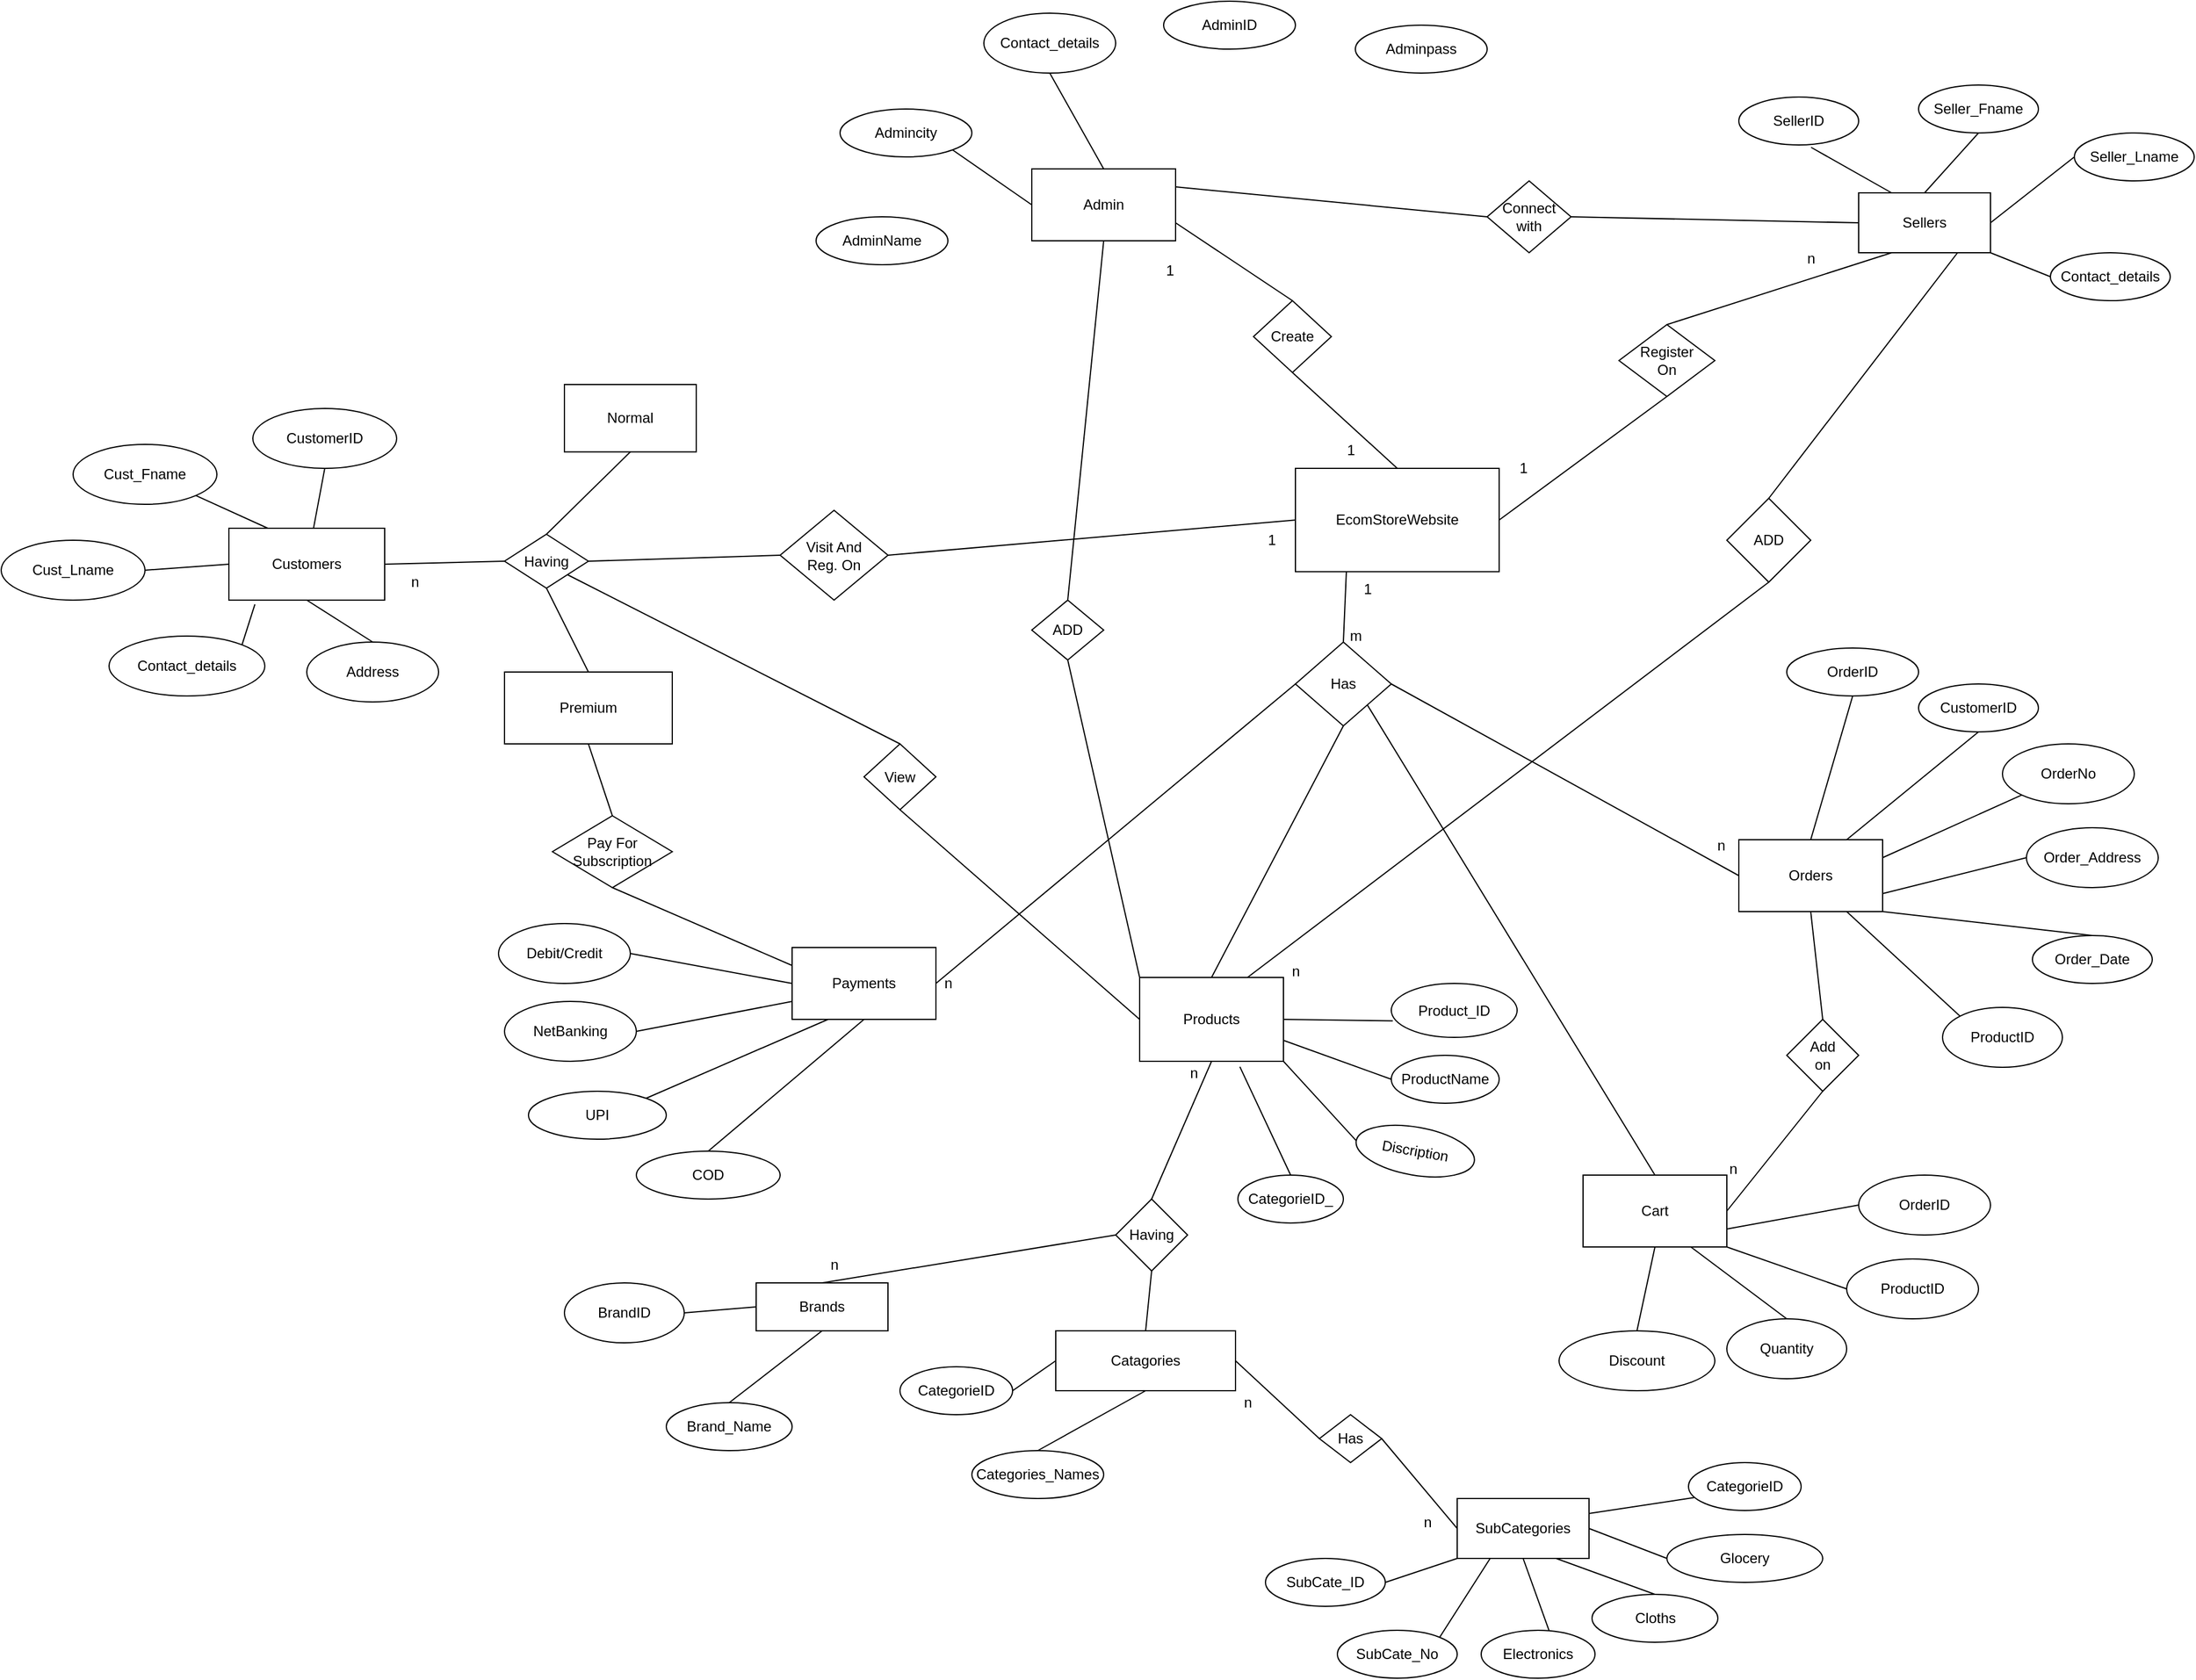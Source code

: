 <mxfile version="20.6.0" type="device"><diagram id="oeAqnSOJ3AFJIgrKH1ll" name="Page-1"><mxGraphModel dx="3816" dy="2731" grid="1" gridSize="10" guides="1" tooltips="1" connect="1" arrows="1" fold="1" page="1" pageScale="1" pageWidth="850" pageHeight="1100" math="0" shadow="0"><root><mxCell id="0"/><mxCell id="1" parent="0"/><mxCell id="VZMABR6Oup5V7eTwyjBy-1" value="Customers" style="rounded=0;whiteSpace=wrap;html=1;" parent="1" vertex="1"><mxGeometry x="-490" y="420" width="130" height="60" as="geometry"/></mxCell><mxCell id="VZMABR6Oup5V7eTwyjBy-2" value="Sellers" style="rounded=0;whiteSpace=wrap;html=1;" parent="1" vertex="1"><mxGeometry x="870" y="140" width="110" height="50" as="geometry"/></mxCell><mxCell id="VZMABR6Oup5V7eTwyjBy-3" value="Admin" style="rounded=0;whiteSpace=wrap;html=1;" parent="1" vertex="1"><mxGeometry x="180" y="120" width="120" height="60" as="geometry"/></mxCell><mxCell id="VZMABR6Oup5V7eTwyjBy-4" value="EcomStoreWebsite" style="rounded=0;whiteSpace=wrap;html=1;" parent="1" vertex="1"><mxGeometry x="400" y="370" width="170" height="86.25" as="geometry"/></mxCell><mxCell id="VZMABR6Oup5V7eTwyjBy-5" value="Admincity" style="ellipse;whiteSpace=wrap;html=1;" parent="1" vertex="1"><mxGeometry x="20" y="70" width="110" height="40" as="geometry"/></mxCell><mxCell id="VZMABR6Oup5V7eTwyjBy-7" value="" style="endArrow=none;html=1;rounded=0;entryX=1;entryY=1;entryDx=0;entryDy=0;exitX=0;exitY=0.5;exitDx=0;exitDy=0;" parent="1" source="VZMABR6Oup5V7eTwyjBy-3" target="VZMABR6Oup5V7eTwyjBy-5" edge="1"><mxGeometry width="50" height="50" relative="1" as="geometry"><mxPoint x="170" y="350" as="sourcePoint"/><mxPoint x="220" y="300" as="targetPoint"/></mxGeometry></mxCell><mxCell id="VZMABR6Oup5V7eTwyjBy-9" value="Contact_details" style="ellipse;whiteSpace=wrap;html=1;" parent="1" vertex="1"><mxGeometry x="140" y="-10" width="110" height="50" as="geometry"/></mxCell><mxCell id="VZMABR6Oup5V7eTwyjBy-10" value="" style="endArrow=none;html=1;rounded=0;entryX=0.5;entryY=1;entryDx=0;entryDy=0;exitX=0.5;exitY=0;exitDx=0;exitDy=0;" parent="1" source="VZMABR6Oup5V7eTwyjBy-3" target="VZMABR6Oup5V7eTwyjBy-9" edge="1"><mxGeometry width="50" height="50" relative="1" as="geometry"><mxPoint x="285" y="130" as="sourcePoint"/><mxPoint x="279.37" y="122" as="targetPoint"/></mxGeometry></mxCell><mxCell id="VZMABR6Oup5V7eTwyjBy-11" value="CustomerID" style="ellipse;whiteSpace=wrap;html=1;" parent="1" vertex="1"><mxGeometry x="-470" y="320" width="120" height="50" as="geometry"/></mxCell><mxCell id="VZMABR6Oup5V7eTwyjBy-12" value="Cust_Lname" style="ellipse;whiteSpace=wrap;html=1;" parent="1" vertex="1"><mxGeometry x="-680" y="430" width="120" height="50" as="geometry"/></mxCell><mxCell id="VZMABR6Oup5V7eTwyjBy-13" value="Cust_Fname" style="ellipse;whiteSpace=wrap;html=1;" parent="1" vertex="1"><mxGeometry x="-620" y="350" width="120" height="50" as="geometry"/></mxCell><mxCell id="VZMABR6Oup5V7eTwyjBy-16" value="Contact_details" style="ellipse;whiteSpace=wrap;html=1;" parent="1" vertex="1"><mxGeometry x="-590" y="510" width="130" height="50" as="geometry"/></mxCell><mxCell id="VZMABR6Oup5V7eTwyjBy-17" style="edgeStyle=orthogonalEdgeStyle;rounded=0;orthogonalLoop=1;jettySize=auto;html=1;exitX=0.5;exitY=1;exitDx=0;exitDy=0;" parent="1" source="VZMABR6Oup5V7eTwyjBy-16" target="VZMABR6Oup5V7eTwyjBy-16" edge="1"><mxGeometry relative="1" as="geometry"/></mxCell><mxCell id="VZMABR6Oup5V7eTwyjBy-18" value="Address" style="ellipse;whiteSpace=wrap;html=1;" parent="1" vertex="1"><mxGeometry x="-425" y="515" width="110" height="50" as="geometry"/></mxCell><mxCell id="VZMABR6Oup5V7eTwyjBy-19" value="" style="endArrow=none;html=1;rounded=0;entryX=0.5;entryY=1;entryDx=0;entryDy=0;" parent="1" source="VZMABR6Oup5V7eTwyjBy-1" target="VZMABR6Oup5V7eTwyjBy-11" edge="1"><mxGeometry width="50" height="50" relative="1" as="geometry"><mxPoint x="500" y="350" as="sourcePoint"/><mxPoint x="550" y="300" as="targetPoint"/></mxGeometry></mxCell><mxCell id="VZMABR6Oup5V7eTwyjBy-20" value="" style="endArrow=none;html=1;rounded=0;exitX=1;exitY=1;exitDx=0;exitDy=0;entryX=0.25;entryY=0;entryDx=0;entryDy=0;" parent="1" source="VZMABR6Oup5V7eTwyjBy-13" target="VZMABR6Oup5V7eTwyjBy-1" edge="1"><mxGeometry width="50" height="50" relative="1" as="geometry"><mxPoint x="500" y="350" as="sourcePoint"/><mxPoint x="550" y="300" as="targetPoint"/></mxGeometry></mxCell><mxCell id="VZMABR6Oup5V7eTwyjBy-21" value="" style="endArrow=none;html=1;rounded=0;exitX=1;exitY=0.5;exitDx=0;exitDy=0;entryX=0;entryY=0.5;entryDx=0;entryDy=0;" parent="1" source="VZMABR6Oup5V7eTwyjBy-12" target="VZMABR6Oup5V7eTwyjBy-1" edge="1"><mxGeometry width="50" height="50" relative="1" as="geometry"><mxPoint x="370" y="440" as="sourcePoint"/><mxPoint x="420" y="390" as="targetPoint"/></mxGeometry></mxCell><mxCell id="VZMABR6Oup5V7eTwyjBy-22" value="" style="endArrow=none;html=1;rounded=0;exitX=1;exitY=0;exitDx=0;exitDy=0;entryX=0.167;entryY=1.058;entryDx=0;entryDy=0;entryPerimeter=0;" parent="1" source="VZMABR6Oup5V7eTwyjBy-16" target="VZMABR6Oup5V7eTwyjBy-1" edge="1"><mxGeometry width="50" height="50" relative="1" as="geometry"><mxPoint x="290" y="510" as="sourcePoint"/><mxPoint x="290" y="490" as="targetPoint"/></mxGeometry></mxCell><mxCell id="VZMABR6Oup5V7eTwyjBy-23" value="" style="endArrow=none;html=1;rounded=0;entryX=0.5;entryY=0;entryDx=0;entryDy=0;exitX=0.5;exitY=1;exitDx=0;exitDy=0;" parent="1" source="VZMABR6Oup5V7eTwyjBy-1" target="VZMABR6Oup5V7eTwyjBy-18" edge="1"><mxGeometry width="50" height="50" relative="1" as="geometry"><mxPoint x="500" y="350" as="sourcePoint"/><mxPoint x="550" y="300" as="targetPoint"/></mxGeometry></mxCell><mxCell id="VZMABR6Oup5V7eTwyjBy-24" value="Create" style="rhombus;whiteSpace=wrap;html=1;direction=south;" parent="1" vertex="1"><mxGeometry x="365" y="230" width="65" height="60" as="geometry"/></mxCell><mxCell id="VZMABR6Oup5V7eTwyjBy-25" value="" style="endArrow=none;html=1;rounded=0;entryX=1;entryY=0.75;entryDx=0;entryDy=0;exitX=0;exitY=0.5;exitDx=0;exitDy=0;" parent="1" source="VZMABR6Oup5V7eTwyjBy-24" target="VZMABR6Oup5V7eTwyjBy-3" edge="1"><mxGeometry width="50" height="50" relative="1" as="geometry"><mxPoint x="520" y="350" as="sourcePoint"/><mxPoint x="570" y="300" as="targetPoint"/></mxGeometry></mxCell><mxCell id="VZMABR6Oup5V7eTwyjBy-26" value="Connect &lt;br&gt;with" style="rhombus;whiteSpace=wrap;html=1;" parent="1" vertex="1"><mxGeometry x="560" y="130" width="70" height="60" as="geometry"/></mxCell><mxCell id="VZMABR6Oup5V7eTwyjBy-27" value="" style="endArrow=none;html=1;rounded=0;entryX=0.5;entryY=0;entryDx=0;entryDy=0;exitX=1;exitY=0.5;exitDx=0;exitDy=0;" parent="1" source="VZMABR6Oup5V7eTwyjBy-24" target="VZMABR6Oup5V7eTwyjBy-4" edge="1"><mxGeometry width="50" height="50" relative="1" as="geometry"><mxPoint x="500" y="230" as="sourcePoint"/><mxPoint x="350" y="190" as="targetPoint"/></mxGeometry></mxCell><mxCell id="VZMABR6Oup5V7eTwyjBy-30" value="" style="endArrow=none;html=1;rounded=0;entryX=0;entryY=0.5;entryDx=0;entryDy=0;exitX=1;exitY=0.5;exitDx=0;exitDy=0;" parent="1" source="VZMABR6Oup5V7eTwyjBy-26" target="VZMABR6Oup5V7eTwyjBy-2" edge="1"><mxGeometry width="50" height="50" relative="1" as="geometry"><mxPoint x="480" y="230" as="sourcePoint"/><mxPoint x="750" y="355" as="targetPoint"/></mxGeometry></mxCell><mxCell id="VZMABR6Oup5V7eTwyjBy-31" value="" style="endArrow=none;html=1;rounded=0;entryX=0;entryY=0.5;entryDx=0;entryDy=0;exitX=1;exitY=0.25;exitDx=0;exitDy=0;" parent="1" source="VZMABR6Oup5V7eTwyjBy-3" target="VZMABR6Oup5V7eTwyjBy-26" edge="1"><mxGeometry width="50" height="50" relative="1" as="geometry"><mxPoint x="490" y="240" as="sourcePoint"/><mxPoint x="760" y="365" as="targetPoint"/></mxGeometry></mxCell><mxCell id="VZMABR6Oup5V7eTwyjBy-32" value="Seller_Fname" style="ellipse;whiteSpace=wrap;html=1;" parent="1" vertex="1"><mxGeometry x="920" y="50" width="100" height="40" as="geometry"/></mxCell><mxCell id="VZMABR6Oup5V7eTwyjBy-33" value="Seller_Lname" style="ellipse;whiteSpace=wrap;html=1;" parent="1" vertex="1"><mxGeometry x="1050" y="90" width="100" height="40" as="geometry"/></mxCell><mxCell id="VZMABR6Oup5V7eTwyjBy-34" value="SellerID" style="ellipse;whiteSpace=wrap;html=1;" parent="1" vertex="1"><mxGeometry x="770" y="60" width="100" height="40" as="geometry"/></mxCell><mxCell id="VZMABR6Oup5V7eTwyjBy-36" value="Contact_details" style="ellipse;whiteSpace=wrap;html=1;" parent="1" vertex="1"><mxGeometry x="1030" y="190" width="100" height="40" as="geometry"/></mxCell><mxCell id="VZMABR6Oup5V7eTwyjBy-39" value="Products" style="rounded=0;whiteSpace=wrap;html=1;" parent="1" vertex="1"><mxGeometry x="270" y="795" width="120" height="70" as="geometry"/></mxCell><mxCell id="VZMABR6Oup5V7eTwyjBy-40" value="Cart" style="rounded=0;whiteSpace=wrap;html=1;" parent="1" vertex="1"><mxGeometry x="640" y="960" width="120" height="60" as="geometry"/></mxCell><mxCell id="VZMABR6Oup5V7eTwyjBy-41" value="Orders" style="rounded=0;whiteSpace=wrap;html=1;" parent="1" vertex="1"><mxGeometry x="770" y="680" width="120" height="60" as="geometry"/></mxCell><mxCell id="VZMABR6Oup5V7eTwyjBy-42" value="Payments" style="rounded=0;whiteSpace=wrap;html=1;" parent="1" vertex="1"><mxGeometry x="-20" y="770" width="120" height="60" as="geometry"/></mxCell><mxCell id="VZMABR6Oup5V7eTwyjBy-44" value="" style="endArrow=none;html=1;rounded=0;entryX=0.5;entryY=1;entryDx=0;entryDy=0;exitX=0.5;exitY=0;exitDx=0;exitDy=0;" parent="1" source="VZMABR6Oup5V7eTwyjBy-2" target="VZMABR6Oup5V7eTwyjBy-32" edge="1"><mxGeometry width="50" height="50" relative="1" as="geometry"><mxPoint x="860" y="140" as="sourcePoint"/><mxPoint x="730" y="290" as="targetPoint"/></mxGeometry></mxCell><mxCell id="VZMABR6Oup5V7eTwyjBy-46" value="" style="endArrow=none;html=1;rounded=0;entryX=0.603;entryY=1.05;entryDx=0;entryDy=0;entryPerimeter=0;exitX=0.25;exitY=0;exitDx=0;exitDy=0;" parent="1" source="VZMABR6Oup5V7eTwyjBy-2" target="VZMABR6Oup5V7eTwyjBy-34" edge="1"><mxGeometry width="50" height="50" relative="1" as="geometry"><mxPoint x="680" y="340" as="sourcePoint"/><mxPoint x="730" y="290" as="targetPoint"/></mxGeometry></mxCell><mxCell id="VZMABR6Oup5V7eTwyjBy-47" value="" style="endArrow=none;html=1;rounded=0;entryX=0;entryY=0.5;entryDx=0;entryDy=0;exitX=1;exitY=0.5;exitDx=0;exitDy=0;" parent="1" source="VZMABR6Oup5V7eTwyjBy-2" target="VZMABR6Oup5V7eTwyjBy-33" edge="1"><mxGeometry width="50" height="50" relative="1" as="geometry"><mxPoint x="680" y="340" as="sourcePoint"/><mxPoint x="730" y="290" as="targetPoint"/></mxGeometry></mxCell><mxCell id="VZMABR6Oup5V7eTwyjBy-48" value="" style="endArrow=none;html=1;rounded=0;entryX=0;entryY=0.5;entryDx=0;entryDy=0;exitX=1;exitY=1;exitDx=0;exitDy=0;" parent="1" source="VZMABR6Oup5V7eTwyjBy-2" target="VZMABR6Oup5V7eTwyjBy-36" edge="1"><mxGeometry width="50" height="50" relative="1" as="geometry"><mxPoint x="680" y="340" as="sourcePoint"/><mxPoint x="730" y="290" as="targetPoint"/></mxGeometry></mxCell><mxCell id="VZMABR6Oup5V7eTwyjBy-49" value="OrderID" style="ellipse;whiteSpace=wrap;html=1;" parent="1" vertex="1"><mxGeometry x="810" y="520" width="110" height="40" as="geometry"/></mxCell><mxCell id="VZMABR6Oup5V7eTwyjBy-50" value="OrderNo" style="ellipse;whiteSpace=wrap;html=1;" parent="1" vertex="1"><mxGeometry x="990" y="600" width="110" height="50" as="geometry"/></mxCell><mxCell id="VZMABR6Oup5V7eTwyjBy-51" value="Order_Address" style="ellipse;whiteSpace=wrap;html=1;" parent="1" vertex="1"><mxGeometry x="1010" y="670" width="110" height="50" as="geometry"/></mxCell><mxCell id="VZMABR6Oup5V7eTwyjBy-52" value="Order_Date" style="ellipse;whiteSpace=wrap;html=1;" parent="1" vertex="1"><mxGeometry x="1015" y="760" width="100" height="40" as="geometry"/></mxCell><mxCell id="VZMABR6Oup5V7eTwyjBy-54" value="" style="endArrow=none;html=1;rounded=0;entryX=0.5;entryY=1;entryDx=0;entryDy=0;exitX=0.5;exitY=0;exitDx=0;exitDy=0;" parent="1" source="VZMABR6Oup5V7eTwyjBy-41" target="VZMABR6Oup5V7eTwyjBy-49" edge="1"><mxGeometry width="50" height="50" relative="1" as="geometry"><mxPoint x="560" y="710" as="sourcePoint"/><mxPoint x="610" y="660" as="targetPoint"/></mxGeometry></mxCell><mxCell id="VZMABR6Oup5V7eTwyjBy-56" value="" style="endArrow=none;html=1;rounded=0;entryX=0;entryY=1;entryDx=0;entryDy=0;exitX=1;exitY=0.25;exitDx=0;exitDy=0;" parent="1" source="VZMABR6Oup5V7eTwyjBy-41" target="VZMABR6Oup5V7eTwyjBy-50" edge="1"><mxGeometry width="50" height="50" relative="1" as="geometry"><mxPoint x="560" y="710" as="sourcePoint"/><mxPoint x="610" y="660" as="targetPoint"/></mxGeometry></mxCell><mxCell id="VZMABR6Oup5V7eTwyjBy-57" value="" style="endArrow=none;html=1;rounded=0;entryX=0;entryY=0.5;entryDx=0;entryDy=0;exitX=1;exitY=0.75;exitDx=0;exitDy=0;" parent="1" source="VZMABR6Oup5V7eTwyjBy-41" target="VZMABR6Oup5V7eTwyjBy-51" edge="1"><mxGeometry width="50" height="50" relative="1" as="geometry"><mxPoint x="560" y="710" as="sourcePoint"/><mxPoint x="610" y="660" as="targetPoint"/></mxGeometry></mxCell><mxCell id="VZMABR6Oup5V7eTwyjBy-58" value="" style="endArrow=none;html=1;rounded=0;entryX=0.5;entryY=0;entryDx=0;entryDy=0;exitX=1;exitY=1;exitDx=0;exitDy=0;" parent="1" source="VZMABR6Oup5V7eTwyjBy-41" target="VZMABR6Oup5V7eTwyjBy-52" edge="1"><mxGeometry width="50" height="50" relative="1" as="geometry"><mxPoint x="560" y="710" as="sourcePoint"/><mxPoint x="610" y="660" as="targetPoint"/></mxGeometry></mxCell><mxCell id="VZMABR6Oup5V7eTwyjBy-59" value="COD" style="ellipse;whiteSpace=wrap;html=1;" parent="1" vertex="1"><mxGeometry x="-150" y="940" width="120" height="40" as="geometry"/></mxCell><mxCell id="VZMABR6Oup5V7eTwyjBy-60" value="" style="endArrow=none;html=1;rounded=0;entryX=0.25;entryY=1;entryDx=0;entryDy=0;exitX=0.5;exitY=0;exitDx=0;exitDy=0;" parent="1" source="VZMABR6Oup5V7eTwyjBy-68" target="VZMABR6Oup5V7eTwyjBy-2" edge="1"><mxGeometry width="50" height="50" relative="1" as="geometry"><mxPoint x="800" y="270" as="sourcePoint"/><mxPoint x="570" y="320" as="targetPoint"/></mxGeometry></mxCell><mxCell id="VZMABR6Oup5V7eTwyjBy-61" value="CustomerID" style="ellipse;whiteSpace=wrap;html=1;" parent="1" vertex="1"><mxGeometry x="920" y="550" width="100" height="40" as="geometry"/></mxCell><mxCell id="VZMABR6Oup5V7eTwyjBy-62" value="" style="endArrow=none;html=1;rounded=0;entryX=0.5;entryY=1;entryDx=0;entryDy=0;exitX=0.75;exitY=0;exitDx=0;exitDy=0;" parent="1" source="VZMABR6Oup5V7eTwyjBy-41" target="VZMABR6Oup5V7eTwyjBy-61" edge="1"><mxGeometry width="50" height="50" relative="1" as="geometry"><mxPoint x="950" y="690" as="sourcePoint"/><mxPoint x="730" y="670" as="targetPoint"/></mxGeometry></mxCell><mxCell id="VZMABR6Oup5V7eTwyjBy-63" value="Visit And &lt;br&gt;Reg. On" style="rhombus;whiteSpace=wrap;html=1;rounded=0;" parent="1" vertex="1"><mxGeometry x="-30" y="405" width="90" height="75" as="geometry"/></mxCell><mxCell id="VZMABR6Oup5V7eTwyjBy-66" value="" style="endArrow=none;html=1;rounded=0;entryX=0;entryY=0.5;entryDx=0;entryDy=0;exitX=1;exitY=0.5;exitDx=0;exitDy=0;" parent="1" source="VZMABR6Oup5V7eTwyjBy-63" target="VZMABR6Oup5V7eTwyjBy-4" edge="1"><mxGeometry width="50" height="50" relative="1" as="geometry"><mxPoint x="630" y="550" as="sourcePoint"/><mxPoint x="680" y="500" as="targetPoint"/></mxGeometry></mxCell><mxCell id="VZMABR6Oup5V7eTwyjBy-68" value="Register&lt;br&gt;On" style="rhombus;whiteSpace=wrap;html=1;" parent="1" vertex="1"><mxGeometry x="670" y="250" width="80" height="60" as="geometry"/></mxCell><mxCell id="VZMABR6Oup5V7eTwyjBy-70" value="" style="endArrow=none;html=1;rounded=0;entryX=0.5;entryY=1;entryDx=0;entryDy=0;exitX=1;exitY=0.5;exitDx=0;exitDy=0;" parent="1" source="VZMABR6Oup5V7eTwyjBy-4" target="VZMABR6Oup5V7eTwyjBy-68" edge="1"><mxGeometry width="50" height="50" relative="1" as="geometry"><mxPoint x="530" y="370" as="sourcePoint"/><mxPoint x="580" y="320" as="targetPoint"/></mxGeometry></mxCell><mxCell id="VZMABR6Oup5V7eTwyjBy-77" value="Add&lt;br&gt;on" style="rhombus;whiteSpace=wrap;html=1;" parent="1" vertex="1"><mxGeometry x="810" y="830" width="60" height="60" as="geometry"/></mxCell><mxCell id="VZMABR6Oup5V7eTwyjBy-78" value="" style="endArrow=none;html=1;rounded=0;entryX=0.5;entryY=1;entryDx=0;entryDy=0;exitX=0.5;exitY=0;exitDx=0;exitDy=0;" parent="1" source="VZMABR6Oup5V7eTwyjBy-77" target="VZMABR6Oup5V7eTwyjBy-41" edge="1"><mxGeometry width="50" height="50" relative="1" as="geometry"><mxPoint x="550" y="700" as="sourcePoint"/><mxPoint x="600" y="650" as="targetPoint"/></mxGeometry></mxCell><mxCell id="VZMABR6Oup5V7eTwyjBy-79" value="" style="endArrow=none;html=1;rounded=0;entryX=0.5;entryY=1;entryDx=0;entryDy=0;exitX=1;exitY=0.5;exitDx=0;exitDy=0;" parent="1" source="VZMABR6Oup5V7eTwyjBy-40" target="VZMABR6Oup5V7eTwyjBy-77" edge="1"><mxGeometry width="50" height="50" relative="1" as="geometry"><mxPoint x="550" y="700" as="sourcePoint"/><mxPoint x="600" y="650" as="targetPoint"/></mxGeometry></mxCell><mxCell id="VZMABR6Oup5V7eTwyjBy-82" value="" style="endArrow=none;html=1;rounded=0;entryX=1;entryY=1;entryDx=0;entryDy=0;exitX=0.5;exitY=0;exitDx=0;exitDy=0;" parent="1" source="VZMABR6Oup5V7eTwyjBy-40" target="VZMABR6Oup5V7eTwyjBy-92" edge="1"><mxGeometry width="50" height="50" relative="1" as="geometry"><mxPoint x="600" y="620" as="sourcePoint"/><mxPoint x="595" y="740" as="targetPoint"/></mxGeometry></mxCell><mxCell id="VZMABR6Oup5V7eTwyjBy-85" value="" style="endArrow=none;html=1;rounded=0;entryX=1;entryY=0.5;entryDx=0;entryDy=0;exitX=0;exitY=0.5;exitDx=0;exitDy=0;" parent="1" source="VZMABR6Oup5V7eTwyjBy-41" target="VZMABR6Oup5V7eTwyjBy-92" edge="1"><mxGeometry width="50" height="50" relative="1" as="geometry"><mxPoint x="747.4" y="840" as="sourcePoint"/><mxPoint x="685" y="570" as="targetPoint"/></mxGeometry></mxCell><mxCell id="VZMABR6Oup5V7eTwyjBy-90" value="" style="endArrow=none;html=1;rounded=0;entryX=0;entryY=0.5;entryDx=0;entryDy=0;exitX=1;exitY=0.5;exitDx=0;exitDy=0;" parent="1" source="VZMABR6Oup5V7eTwyjBy-42" target="VZMABR6Oup5V7eTwyjBy-92" edge="1"><mxGeometry width="50" height="50" relative="1" as="geometry"><mxPoint x="660" y="920" as="sourcePoint"/><mxPoint x="355" y="620" as="targetPoint"/></mxGeometry></mxCell><mxCell id="VZMABR6Oup5V7eTwyjBy-91" value="" style="endArrow=none;html=1;rounded=0;entryX=0.25;entryY=1;entryDx=0;entryDy=0;exitX=0.5;exitY=0;exitDx=0;exitDy=0;" parent="1" source="VZMABR6Oup5V7eTwyjBy-92" target="VZMABR6Oup5V7eTwyjBy-4" edge="1"><mxGeometry width="50" height="50" relative="1" as="geometry"><mxPoint x="320" y="535" as="sourcePoint"/><mxPoint x="490" y="415" as="targetPoint"/></mxGeometry></mxCell><mxCell id="VZMABR6Oup5V7eTwyjBy-92" value="Has" style="rhombus;whiteSpace=wrap;html=1;" parent="1" vertex="1"><mxGeometry x="400" y="515" width="80" height="70" as="geometry"/></mxCell><mxCell id="VZMABR6Oup5V7eTwyjBy-93" value="" style="endArrow=none;html=1;rounded=0;entryX=0.5;entryY=1;entryDx=0;entryDy=0;exitX=0.5;exitY=0;exitDx=0;exitDy=0;" parent="1" source="VZMABR6Oup5V7eTwyjBy-39" target="VZMABR6Oup5V7eTwyjBy-92" edge="1"><mxGeometry width="50" height="50" relative="1" as="geometry"><mxPoint x="530" y="865" as="sourcePoint"/><mxPoint x="530" y="525" as="targetPoint"/></mxGeometry></mxCell><mxCell id="VZMABR6Oup5V7eTwyjBy-100" value="Having" style="rhombus;whiteSpace=wrap;html=1;" parent="1" vertex="1"><mxGeometry x="250" y="980" width="60" height="60" as="geometry"/></mxCell><mxCell id="VZMABR6Oup5V7eTwyjBy-101" value="" style="endArrow=none;html=1;rounded=0;entryX=0.5;entryY=1;entryDx=0;entryDy=0;exitX=0.5;exitY=0;exitDx=0;exitDy=0;" parent="1" source="VZMABR6Oup5V7eTwyjBy-100" target="VZMABR6Oup5V7eTwyjBy-39" edge="1"><mxGeometry width="50" height="50" relative="1" as="geometry"><mxPoint x="420" y="870" as="sourcePoint"/><mxPoint x="470" y="820" as="targetPoint"/></mxGeometry></mxCell><mxCell id="VZMABR6Oup5V7eTwyjBy-102" value="" style="endArrow=none;html=1;rounded=0;entryX=0.5;entryY=1;entryDx=0;entryDy=0;exitX=0.5;exitY=0;exitDx=0;exitDy=0;" parent="1" source="VZMABR6Oup5V7eTwyjBy-103" target="VZMABR6Oup5V7eTwyjBy-100" edge="1"><mxGeometry width="50" height="50" relative="1" as="geometry"><mxPoint x="240" y="1070" as="sourcePoint"/><mxPoint x="470" y="820" as="targetPoint"/></mxGeometry></mxCell><mxCell id="VZMABR6Oup5V7eTwyjBy-103" value="Catagories" style="rounded=0;whiteSpace=wrap;html=1;" parent="1" vertex="1"><mxGeometry x="200" y="1090" width="150" height="50" as="geometry"/></mxCell><mxCell id="VZMABR6Oup5V7eTwyjBy-104" value="" style="endArrow=none;html=1;rounded=0;entryX=1;entryY=0.5;entryDx=0;entryDy=0;exitX=0;exitY=0.5;exitDx=0;exitDy=0;" parent="1" source="VZMABR6Oup5V7eTwyjBy-106" target="VZMABR6Oup5V7eTwyjBy-103" edge="1"><mxGeometry width="50" height="50" relative="1" as="geometry"><mxPoint x="410" y="1145" as="sourcePoint"/><mxPoint x="490" y="1000" as="targetPoint"/></mxGeometry></mxCell><mxCell id="VZMABR6Oup5V7eTwyjBy-105" value="SubCategories" style="rounded=0;whiteSpace=wrap;html=1;" parent="1" vertex="1"><mxGeometry x="535" y="1230" width="110" height="50" as="geometry"/></mxCell><mxCell id="VZMABR6Oup5V7eTwyjBy-106" value="Has" style="rhombus;whiteSpace=wrap;html=1;" parent="1" vertex="1"><mxGeometry x="420" y="1160" width="52" height="40" as="geometry"/></mxCell><mxCell id="VZMABR6Oup5V7eTwyjBy-108" value="" style="endArrow=none;html=1;rounded=0;entryX=0;entryY=0.5;entryDx=0;entryDy=0;exitX=1;exitY=0.5;exitDx=0;exitDy=0;" parent="1" source="VZMABR6Oup5V7eTwyjBy-106" target="VZMABR6Oup5V7eTwyjBy-105" edge="1"><mxGeometry width="50" height="50" relative="1" as="geometry"><mxPoint x="440" y="1050" as="sourcePoint"/><mxPoint x="490" y="1000" as="targetPoint"/></mxGeometry></mxCell><mxCell id="VZMABR6Oup5V7eTwyjBy-115" value="" style="endArrow=none;html=1;rounded=0;entryX=0;entryY=0.5;entryDx=0;entryDy=0;exitX=0.5;exitY=0;exitDx=0;exitDy=0;" parent="1" source="VZMABR6Oup5V7eTwyjBy-116" target="VZMABR6Oup5V7eTwyjBy-100" edge="1"><mxGeometry width="50" height="50" relative="1" as="geometry"><mxPoint x="40" y="1100" as="sourcePoint"/><mxPoint x="290" y="880" as="targetPoint"/></mxGeometry></mxCell><mxCell id="VZMABR6Oup5V7eTwyjBy-116" value="Brands" style="rounded=0;whiteSpace=wrap;html=1;" parent="1" vertex="1"><mxGeometry x="-50" y="1050" width="110" height="40" as="geometry"/></mxCell><mxCell id="VZMABR6Oup5V7eTwyjBy-126" value="" style="endArrow=none;html=1;rounded=0;entryX=1;entryY=0.5;entryDx=0;entryDy=0;exitX=0;exitY=0.5;exitDx=0;exitDy=0;" parent="1" source="VZMABR6Oup5V7eTwyjBy-127" target="VZMABR6Oup5V7eTwyjBy-1" edge="1"><mxGeometry width="50" height="50" relative="1" as="geometry"><mxPoint x="-200" y="450" as="sourcePoint"/><mxPoint x="30" y="600" as="targetPoint"/></mxGeometry></mxCell><mxCell id="VZMABR6Oup5V7eTwyjBy-127" value="Having" style="rhombus;whiteSpace=wrap;html=1;" parent="1" vertex="1"><mxGeometry x="-260" y="425" width="70" height="45" as="geometry"/></mxCell><mxCell id="VZMABR6Oup5V7eTwyjBy-128" value="Normal" style="rounded=0;whiteSpace=wrap;html=1;" parent="1" vertex="1"><mxGeometry x="-210" y="300" width="110" height="56.25" as="geometry"/></mxCell><mxCell id="VZMABR6Oup5V7eTwyjBy-129" value="" style="endArrow=none;html=1;rounded=0;entryX=0.5;entryY=0;entryDx=0;entryDy=0;exitX=0.5;exitY=1;exitDx=0;exitDy=0;" parent="1" source="VZMABR6Oup5V7eTwyjBy-128" target="VZMABR6Oup5V7eTwyjBy-127" edge="1"><mxGeometry width="50" height="50" relative="1" as="geometry"><mxPoint x="-120" y="610" as="sourcePoint"/><mxPoint x="-70" y="560" as="targetPoint"/></mxGeometry></mxCell><mxCell id="VZMABR6Oup5V7eTwyjBy-130" value="" style="endArrow=none;html=1;rounded=0;entryX=0.5;entryY=1;entryDx=0;entryDy=0;exitX=0.5;exitY=0;exitDx=0;exitDy=0;" parent="1" source="VZMABR6Oup5V7eTwyjBy-131" target="VZMABR6Oup5V7eTwyjBy-127" edge="1"><mxGeometry width="50" height="50" relative="1" as="geometry"><mxPoint x="-180" y="600" as="sourcePoint"/><mxPoint x="-70" y="560" as="targetPoint"/></mxGeometry></mxCell><mxCell id="VZMABR6Oup5V7eTwyjBy-131" value="Premium" style="rounded=0;whiteSpace=wrap;html=1;" parent="1" vertex="1"><mxGeometry x="-260" y="540" width="140" height="60" as="geometry"/></mxCell><mxCell id="VZMABR6Oup5V7eTwyjBy-133" value="" style="endArrow=none;html=1;rounded=0;entryX=0;entryY=0.5;entryDx=0;entryDy=0;exitX=1;exitY=0.5;exitDx=0;exitDy=0;" parent="1" source="VZMABR6Oup5V7eTwyjBy-127" target="VZMABR6Oup5V7eTwyjBy-63" edge="1"><mxGeometry width="50" height="50" relative="1" as="geometry"><mxPoint x="-120" y="610" as="sourcePoint"/><mxPoint x="-70" y="560" as="targetPoint"/></mxGeometry></mxCell><mxCell id="VZMABR6Oup5V7eTwyjBy-135" value="Pay For&lt;br&gt;Subscription" style="rhombus;whiteSpace=wrap;html=1;" parent="1" vertex="1"><mxGeometry x="-220" y="660" width="100" height="60" as="geometry"/></mxCell><mxCell id="VZMABR6Oup5V7eTwyjBy-137" value="" style="endArrow=none;html=1;rounded=0;entryX=0.5;entryY=1;entryDx=0;entryDy=0;exitX=0.5;exitY=0;exitDx=0;exitDy=0;" parent="1" source="VZMABR6Oup5V7eTwyjBy-135" target="VZMABR6Oup5V7eTwyjBy-131" edge="1"><mxGeometry width="50" height="50" relative="1" as="geometry"><mxPoint x="-270" y="510" as="sourcePoint"/><mxPoint x="-220" y="460" as="targetPoint"/></mxGeometry></mxCell><mxCell id="VZMABR6Oup5V7eTwyjBy-138" value="" style="endArrow=none;html=1;rounded=0;entryX=0.5;entryY=1;entryDx=0;entryDy=0;exitX=0;exitY=0.25;exitDx=0;exitDy=0;" parent="1" source="VZMABR6Oup5V7eTwyjBy-42" target="VZMABR6Oup5V7eTwyjBy-135" edge="1"><mxGeometry width="50" height="50" relative="1" as="geometry"><mxPoint x="160" y="870" as="sourcePoint"/><mxPoint x="210" y="820" as="targetPoint"/></mxGeometry></mxCell><mxCell id="VZMABR6Oup5V7eTwyjBy-139" value="UPI" style="ellipse;whiteSpace=wrap;html=1;" parent="1" vertex="1"><mxGeometry x="-240" y="890" width="115" height="40" as="geometry"/></mxCell><mxCell id="VZMABR6Oup5V7eTwyjBy-140" value="NetBanking" style="ellipse;whiteSpace=wrap;html=1;" parent="1" vertex="1"><mxGeometry x="-260" y="815" width="110" height="50" as="geometry"/></mxCell><mxCell id="VZMABR6Oup5V7eTwyjBy-142" value="" style="endArrow=none;html=1;rounded=0;entryX=0;entryY=0.75;entryDx=0;entryDy=0;exitX=1;exitY=0.5;exitDx=0;exitDy=0;" parent="1" source="VZMABR6Oup5V7eTwyjBy-140" target="VZMABR6Oup5V7eTwyjBy-42" edge="1"><mxGeometry width="50" height="50" relative="1" as="geometry"><mxPoint x="160" y="870" as="sourcePoint"/><mxPoint x="210" y="820" as="targetPoint"/></mxGeometry></mxCell><mxCell id="VZMABR6Oup5V7eTwyjBy-143" value="" style="endArrow=none;html=1;rounded=0;entryX=0.25;entryY=1;entryDx=0;entryDy=0;exitX=1;exitY=0;exitDx=0;exitDy=0;" parent="1" source="VZMABR6Oup5V7eTwyjBy-139" target="VZMABR6Oup5V7eTwyjBy-42" edge="1"><mxGeometry width="50" height="50" relative="1" as="geometry"><mxPoint x="160" y="870" as="sourcePoint"/><mxPoint x="210" y="820" as="targetPoint"/></mxGeometry></mxCell><mxCell id="VZMABR6Oup5V7eTwyjBy-144" value="" style="endArrow=none;html=1;rounded=0;entryX=0.5;entryY=1;entryDx=0;entryDy=0;exitX=0.5;exitY=0;exitDx=0;exitDy=0;" parent="1" source="VZMABR6Oup5V7eTwyjBy-59" target="VZMABR6Oup5V7eTwyjBy-42" edge="1"><mxGeometry width="50" height="50" relative="1" as="geometry"><mxPoint x="160" y="870" as="sourcePoint"/><mxPoint x="210" y="820" as="targetPoint"/></mxGeometry></mxCell><mxCell id="VZMABR6Oup5V7eTwyjBy-145" value="ADD" style="rhombus;whiteSpace=wrap;html=1;" parent="1" vertex="1"><mxGeometry x="180" y="480" width="60" height="50" as="geometry"/></mxCell><mxCell id="VZMABR6Oup5V7eTwyjBy-146" value="" style="endArrow=none;html=1;rounded=0;entryX=0.5;entryY=1;entryDx=0;entryDy=0;exitX=0.5;exitY=0;exitDx=0;exitDy=0;" parent="1" source="VZMABR6Oup5V7eTwyjBy-145" target="VZMABR6Oup5V7eTwyjBy-3" edge="1"><mxGeometry width="50" height="50" relative="1" as="geometry"><mxPoint x="420" y="440" as="sourcePoint"/><mxPoint x="470" y="390" as="targetPoint"/></mxGeometry></mxCell><mxCell id="VZMABR6Oup5V7eTwyjBy-147" value="" style="endArrow=none;html=1;rounded=0;entryX=0.5;entryY=1;entryDx=0;entryDy=0;exitX=0;exitY=0;exitDx=0;exitDy=0;" parent="1" source="VZMABR6Oup5V7eTwyjBy-39" target="VZMABR6Oup5V7eTwyjBy-145" edge="1"><mxGeometry width="50" height="50" relative="1" as="geometry"><mxPoint x="360" y="780" as="sourcePoint"/><mxPoint x="470" y="390" as="targetPoint"/></mxGeometry></mxCell><mxCell id="VZMABR6Oup5V7eTwyjBy-148" value="" style="endArrow=none;html=1;rounded=0;entryX=0.75;entryY=1;entryDx=0;entryDy=0;exitX=0.5;exitY=0;exitDx=0;exitDy=0;" parent="1" source="VZMABR6Oup5V7eTwyjBy-149" target="VZMABR6Oup5V7eTwyjBy-2" edge="1"><mxGeometry width="50" height="50" relative="1" as="geometry"><mxPoint x="970" y="290" as="sourcePoint"/><mxPoint x="967" y="190" as="targetPoint"/></mxGeometry></mxCell><mxCell id="VZMABR6Oup5V7eTwyjBy-149" value="ADD" style="rhombus;whiteSpace=wrap;html=1;" parent="1" vertex="1"><mxGeometry x="760" y="395" width="70" height="70" as="geometry"/></mxCell><mxCell id="VZMABR6Oup5V7eTwyjBy-151" value="" style="endArrow=none;html=1;rounded=0;entryX=0.5;entryY=1;entryDx=0;entryDy=0;exitX=0.75;exitY=0;exitDx=0;exitDy=0;" parent="1" source="VZMABR6Oup5V7eTwyjBy-39" target="VZMABR6Oup5V7eTwyjBy-149" edge="1"><mxGeometry width="50" height="50" relative="1" as="geometry"><mxPoint x="420" y="530" as="sourcePoint"/><mxPoint x="470" y="480" as="targetPoint"/></mxGeometry></mxCell><mxCell id="9svB6jyXk_ImGsbEFwfs-1" value="Debit/Credit" style="ellipse;whiteSpace=wrap;html=1;" parent="1" vertex="1"><mxGeometry x="-265" y="750" width="110" height="50" as="geometry"/></mxCell><mxCell id="9svB6jyXk_ImGsbEFwfs-2" value="" style="endArrow=none;html=1;rounded=0;entryX=0;entryY=0.5;entryDx=0;entryDy=0;exitX=1;exitY=0.5;exitDx=0;exitDy=0;" parent="1" source="9svB6jyXk_ImGsbEFwfs-1" target="VZMABR6Oup5V7eTwyjBy-42" edge="1"><mxGeometry width="50" height="50" relative="1" as="geometry"><mxPoint x="155" y="805" as="sourcePoint"/><mxPoint x="-45" y="750.0" as="targetPoint"/></mxGeometry></mxCell><mxCell id="9svB6jyXk_ImGsbEFwfs-3" value="Brand_Name" style="ellipse;whiteSpace=wrap;html=1;" parent="1" vertex="1"><mxGeometry x="-125" y="1150" width="105" height="40" as="geometry"/></mxCell><mxCell id="9svB6jyXk_ImGsbEFwfs-4" value="" style="endArrow=none;html=1;rounded=0;entryX=0.5;entryY=1;entryDx=0;entryDy=0;exitX=0.5;exitY=0;exitDx=0;exitDy=0;" parent="1" source="9svB6jyXk_ImGsbEFwfs-3" target="VZMABR6Oup5V7eTwyjBy-116" edge="1"><mxGeometry width="50" height="50" relative="1" as="geometry"><mxPoint x="10" y="1120" as="sourcePoint"/><mxPoint x="60" y="1070" as="targetPoint"/></mxGeometry></mxCell><mxCell id="9svB6jyXk_ImGsbEFwfs-5" value="BrandID" style="ellipse;whiteSpace=wrap;html=1;" parent="1" vertex="1"><mxGeometry x="-210" y="1050" width="100" height="50" as="geometry"/></mxCell><mxCell id="9svB6jyXk_ImGsbEFwfs-6" value="" style="endArrow=none;html=1;rounded=0;entryX=1;entryY=0.5;entryDx=0;entryDy=0;exitX=0;exitY=0.5;exitDx=0;exitDy=0;" parent="1" source="VZMABR6Oup5V7eTwyjBy-116" target="9svB6jyXk_ImGsbEFwfs-5" edge="1"><mxGeometry width="50" height="50" relative="1" as="geometry"><mxPoint x="10" y="1120" as="sourcePoint"/><mxPoint x="60" y="1070" as="targetPoint"/></mxGeometry></mxCell><mxCell id="9svB6jyXk_ImGsbEFwfs-7" value="n" style="text;html=1;align=center;verticalAlign=middle;resizable=0;points=[];autosize=1;strokeColor=none;fillColor=none;" parent="1" vertex="1"><mxGeometry x="815" y="180" width="30" height="30" as="geometry"/></mxCell><mxCell id="9svB6jyXk_ImGsbEFwfs-9" value="1" style="text;html=1;align=center;verticalAlign=middle;resizable=0;points=[];autosize=1;strokeColor=none;fillColor=none;" parent="1" vertex="1"><mxGeometry x="575" y="355" width="30" height="30" as="geometry"/></mxCell><mxCell id="9svB6jyXk_ImGsbEFwfs-10" value="OrderID" style="ellipse;whiteSpace=wrap;html=1;" parent="1" vertex="1"><mxGeometry x="870" y="960" width="110" height="50" as="geometry"/></mxCell><mxCell id="9svB6jyXk_ImGsbEFwfs-11" value="ProductID" style="ellipse;whiteSpace=wrap;html=1;" parent="1" vertex="1"><mxGeometry x="860" y="1030" width="110" height="50" as="geometry"/></mxCell><mxCell id="9svB6jyXk_ImGsbEFwfs-12" value="Quantity" style="ellipse;whiteSpace=wrap;html=1;" parent="1" vertex="1"><mxGeometry x="760" y="1080" width="100" height="50" as="geometry"/></mxCell><mxCell id="9svB6jyXk_ImGsbEFwfs-13" value="Discount" style="ellipse;whiteSpace=wrap;html=1;" parent="1" vertex="1"><mxGeometry x="620" y="1090" width="130" height="50" as="geometry"/></mxCell><mxCell id="9svB6jyXk_ImGsbEFwfs-16" value="" style="endArrow=none;html=1;rounded=0;entryX=0;entryY=0.5;entryDx=0;entryDy=0;exitX=1;exitY=0.75;exitDx=0;exitDy=0;" parent="1" source="VZMABR6Oup5V7eTwyjBy-40" target="9svB6jyXk_ImGsbEFwfs-10" edge="1"><mxGeometry width="50" height="50" relative="1" as="geometry"><mxPoint x="400" y="870" as="sourcePoint"/><mxPoint x="450" y="820" as="targetPoint"/></mxGeometry></mxCell><mxCell id="9svB6jyXk_ImGsbEFwfs-17" value="" style="endArrow=none;html=1;rounded=0;entryX=0;entryY=0.5;entryDx=0;entryDy=0;exitX=1;exitY=1;exitDx=0;exitDy=0;" parent="1" source="VZMABR6Oup5V7eTwyjBy-40" target="9svB6jyXk_ImGsbEFwfs-11" edge="1"><mxGeometry width="50" height="50" relative="1" as="geometry"><mxPoint x="400" y="1150" as="sourcePoint"/><mxPoint x="450" y="1100" as="targetPoint"/></mxGeometry></mxCell><mxCell id="9svB6jyXk_ImGsbEFwfs-20" value="" style="endArrow=none;html=1;rounded=0;entryX=0.75;entryY=1;entryDx=0;entryDy=0;exitX=0.5;exitY=0;exitDx=0;exitDy=0;" parent="1" source="9svB6jyXk_ImGsbEFwfs-12" target="VZMABR6Oup5V7eTwyjBy-40" edge="1"><mxGeometry width="50" height="50" relative="1" as="geometry"><mxPoint x="400" y="1150" as="sourcePoint"/><mxPoint x="450" y="1100" as="targetPoint"/></mxGeometry></mxCell><mxCell id="9svB6jyXk_ImGsbEFwfs-21" value="" style="endArrow=none;html=1;rounded=0;entryX=0.5;entryY=1;entryDx=0;entryDy=0;exitX=0.5;exitY=0;exitDx=0;exitDy=0;" parent="1" source="9svB6jyXk_ImGsbEFwfs-13" target="VZMABR6Oup5V7eTwyjBy-40" edge="1"><mxGeometry width="50" height="50" relative="1" as="geometry"><mxPoint x="400" y="1090" as="sourcePoint"/><mxPoint x="450" y="1040" as="targetPoint"/></mxGeometry></mxCell><mxCell id="9svB6jyXk_ImGsbEFwfs-22" value="Categories_Names" style="ellipse;whiteSpace=wrap;html=1;" parent="1" vertex="1"><mxGeometry x="130" y="1190" width="110" height="40" as="geometry"/></mxCell><mxCell id="9svB6jyXk_ImGsbEFwfs-23" value="" style="endArrow=none;html=1;rounded=0;entryX=0.5;entryY=0;entryDx=0;entryDy=0;exitX=0.5;exitY=1;exitDx=0;exitDy=0;" parent="1" source="VZMABR6Oup5V7eTwyjBy-103" target="9svB6jyXk_ImGsbEFwfs-22" edge="1"><mxGeometry width="50" height="50" relative="1" as="geometry"><mxPoint x="75" y="1205" as="sourcePoint"/><mxPoint x="-10" y="1050" as="targetPoint"/></mxGeometry></mxCell><mxCell id="9svB6jyXk_ImGsbEFwfs-24" value="CategorieID" style="ellipse;whiteSpace=wrap;html=1;" parent="1" vertex="1"><mxGeometry x="70" y="1120" width="94" height="40" as="geometry"/></mxCell><mxCell id="9svB6jyXk_ImGsbEFwfs-28" value="" style="endArrow=none;html=1;rounded=0;entryX=1;entryY=0.5;entryDx=0;entryDy=0;exitX=0;exitY=0.5;exitDx=0;exitDy=0;" parent="1" source="VZMABR6Oup5V7eTwyjBy-103" target="9svB6jyXk_ImGsbEFwfs-24" edge="1"><mxGeometry width="50" height="50" relative="1" as="geometry"><mxPoint x="70.0" y="1050" as="sourcePoint"/><mxPoint x="-12.5" y="910" as="targetPoint"/></mxGeometry></mxCell><mxCell id="9svB6jyXk_ImGsbEFwfs-29" value="" style="endArrow=none;html=1;rounded=0;entryX=1;entryY=0.5;entryDx=0;entryDy=0;exitX=0;exitY=0.5;exitDx=0;exitDy=0;" parent="1" source="9svB6jyXk_ImGsbEFwfs-30" target="VZMABR6Oup5V7eTwyjBy-105" edge="1"><mxGeometry width="50" height="50" relative="1" as="geometry"><mxPoint x="720" y="1270" as="sourcePoint"/><mxPoint x="450" y="1100" as="targetPoint"/></mxGeometry></mxCell><mxCell id="9svB6jyXk_ImGsbEFwfs-30" value="Glocery" style="ellipse;whiteSpace=wrap;html=1;" parent="1" vertex="1"><mxGeometry x="710" y="1260" width="130" height="40" as="geometry"/></mxCell><mxCell id="9svB6jyXk_ImGsbEFwfs-32" value="Cloths" style="ellipse;whiteSpace=wrap;html=1;" parent="1" vertex="1"><mxGeometry x="647.5" y="1310" width="105" height="40" as="geometry"/></mxCell><mxCell id="9svB6jyXk_ImGsbEFwfs-33" value="" style="endArrow=none;html=1;rounded=0;entryX=0.5;entryY=0;entryDx=0;entryDy=0;exitX=0.75;exitY=1;exitDx=0;exitDy=0;" parent="1" source="VZMABR6Oup5V7eTwyjBy-105" target="9svB6jyXk_ImGsbEFwfs-32" edge="1"><mxGeometry width="50" height="50" relative="1" as="geometry"><mxPoint x="400" y="1180" as="sourcePoint"/><mxPoint x="450" y="1130" as="targetPoint"/></mxGeometry></mxCell><mxCell id="9svB6jyXk_ImGsbEFwfs-34" value="Electronics" style="ellipse;whiteSpace=wrap;html=1;" parent="1" vertex="1"><mxGeometry x="555" y="1340" width="95" height="40" as="geometry"/></mxCell><mxCell id="9svB6jyXk_ImGsbEFwfs-35" value="" style="endArrow=none;html=1;rounded=0;entryX=0.5;entryY=1;entryDx=0;entryDy=0;exitX=0.596;exitY=0.005;exitDx=0;exitDy=0;exitPerimeter=0;" parent="1" source="9svB6jyXk_ImGsbEFwfs-34" target="VZMABR6Oup5V7eTwyjBy-105" edge="1"><mxGeometry width="50" height="50" relative="1" as="geometry"><mxPoint x="400" y="1180" as="sourcePoint"/><mxPoint x="450" y="1130" as="targetPoint"/></mxGeometry></mxCell><mxCell id="9svB6jyXk_ImGsbEFwfs-36" value="SubCate_No" style="ellipse;whiteSpace=wrap;html=1;" parent="1" vertex="1"><mxGeometry x="435" y="1340" width="100" height="40" as="geometry"/></mxCell><mxCell id="9svB6jyXk_ImGsbEFwfs-37" value="" style="endArrow=none;html=1;rounded=0;entryX=0.25;entryY=1;entryDx=0;entryDy=0;exitX=1;exitY=0;exitDx=0;exitDy=0;" parent="1" source="9svB6jyXk_ImGsbEFwfs-36" target="VZMABR6Oup5V7eTwyjBy-105" edge="1"><mxGeometry width="50" height="50" relative="1" as="geometry"><mxPoint x="400" y="1180" as="sourcePoint"/><mxPoint x="450" y="1130" as="targetPoint"/></mxGeometry></mxCell><mxCell id="9svB6jyXk_ImGsbEFwfs-38" value="SubCate_ID" style="ellipse;whiteSpace=wrap;html=1;" parent="1" vertex="1"><mxGeometry x="375" y="1280" width="100" height="40" as="geometry"/></mxCell><mxCell id="9svB6jyXk_ImGsbEFwfs-39" value="" style="endArrow=none;html=1;rounded=0;entryX=0;entryY=1;entryDx=0;entryDy=0;exitX=1;exitY=0.5;exitDx=0;exitDy=0;" parent="1" source="9svB6jyXk_ImGsbEFwfs-38" target="VZMABR6Oup5V7eTwyjBy-105" edge="1"><mxGeometry width="50" height="50" relative="1" as="geometry"><mxPoint x="430" y="1220" as="sourcePoint"/><mxPoint x="480" y="1170" as="targetPoint"/></mxGeometry></mxCell><mxCell id="9svB6jyXk_ImGsbEFwfs-40" value="Product_ID" style="ellipse;whiteSpace=wrap;html=1;" parent="1" vertex="1"><mxGeometry x="480" y="800" width="105" height="45" as="geometry"/></mxCell><mxCell id="9svB6jyXk_ImGsbEFwfs-41" value="ProductName" style="ellipse;whiteSpace=wrap;html=1;" parent="1" vertex="1"><mxGeometry x="480" y="860" width="90" height="40" as="geometry"/></mxCell><mxCell id="9svB6jyXk_ImGsbEFwfs-42" style="edgeStyle=orthogonalEdgeStyle;rounded=0;orthogonalLoop=1;jettySize=auto;html=1;exitX=0.5;exitY=1;exitDx=0;exitDy=0;" parent="1" source="9svB6jyXk_ImGsbEFwfs-40" target="9svB6jyXk_ImGsbEFwfs-40" edge="1"><mxGeometry relative="1" as="geometry"/></mxCell><mxCell id="9svB6jyXk_ImGsbEFwfs-44" value="Discription" style="ellipse;whiteSpace=wrap;html=1;rotation=10;" parent="1" vertex="1"><mxGeometry x="450" y="920" width="100" height="40" as="geometry"/></mxCell><mxCell id="9svB6jyXk_ImGsbEFwfs-45" value="" style="endArrow=none;html=1;rounded=0;entryX=1;entryY=0.5;entryDx=0;entryDy=0;exitX=0.012;exitY=0.695;exitDx=0;exitDy=0;exitPerimeter=0;" parent="1" source="9svB6jyXk_ImGsbEFwfs-40" target="VZMABR6Oup5V7eTwyjBy-39" edge="1"><mxGeometry width="50" height="50" relative="1" as="geometry"><mxPoint x="480" y="840" as="sourcePoint"/><mxPoint x="530" y="790" as="targetPoint"/></mxGeometry></mxCell><mxCell id="9svB6jyXk_ImGsbEFwfs-46" value="" style="endArrow=none;html=1;rounded=0;entryX=1;entryY=0.75;entryDx=0;entryDy=0;exitX=0;exitY=0.5;exitDx=0;exitDy=0;" parent="1" source="9svB6jyXk_ImGsbEFwfs-41" target="VZMABR6Oup5V7eTwyjBy-39" edge="1"><mxGeometry width="50" height="50" relative="1" as="geometry"><mxPoint x="480" y="840" as="sourcePoint"/><mxPoint x="530" y="790" as="targetPoint"/></mxGeometry></mxCell><mxCell id="9svB6jyXk_ImGsbEFwfs-47" value="" style="endArrow=none;html=1;rounded=0;entryX=1;entryY=1;entryDx=0;entryDy=0;exitX=0;exitY=0.5;exitDx=0;exitDy=0;" parent="1" source="9svB6jyXk_ImGsbEFwfs-44" target="VZMABR6Oup5V7eTwyjBy-39" edge="1"><mxGeometry width="50" height="50" relative="1" as="geometry"><mxPoint x="480" y="840" as="sourcePoint"/><mxPoint x="530" y="790" as="targetPoint"/></mxGeometry></mxCell><mxCell id="9svB6jyXk_ImGsbEFwfs-48" value="CategorieID_" style="ellipse;whiteSpace=wrap;html=1;" parent="1" vertex="1"><mxGeometry x="352" y="960" width="88" height="40" as="geometry"/></mxCell><mxCell id="9svB6jyXk_ImGsbEFwfs-49" value="" style="endArrow=none;html=1;rounded=0;entryX=0.697;entryY=1.065;entryDx=0;entryDy=0;entryPerimeter=0;exitX=0.5;exitY=0;exitDx=0;exitDy=0;" parent="1" source="9svB6jyXk_ImGsbEFwfs-48" target="VZMABR6Oup5V7eTwyjBy-39" edge="1"><mxGeometry width="50" height="50" relative="1" as="geometry"><mxPoint x="480" y="1020" as="sourcePoint"/><mxPoint x="530" y="970" as="targetPoint"/></mxGeometry></mxCell><mxCell id="9svB6jyXk_ImGsbEFwfs-50" value="m" style="text;html=1;align=center;verticalAlign=middle;resizable=0;points=[];autosize=1;strokeColor=none;fillColor=none;" parent="1" vertex="1"><mxGeometry x="435" y="495" width="30" height="30" as="geometry"/></mxCell><mxCell id="9svB6jyXk_ImGsbEFwfs-51" value="1" style="text;html=1;align=center;verticalAlign=middle;resizable=0;points=[];autosize=1;strokeColor=none;fillColor=none;" parent="1" vertex="1"><mxGeometry x="445" y="456.25" width="30" height="30" as="geometry"/></mxCell><mxCell id="9svB6jyXk_ImGsbEFwfs-52" value="n" style="text;html=1;align=center;verticalAlign=middle;resizable=0;points=[];autosize=1;strokeColor=none;fillColor=none;" parent="1" vertex="1"><mxGeometry x="385" y="775" width="30" height="30" as="geometry"/></mxCell><mxCell id="9svB6jyXk_ImGsbEFwfs-55" value="n" style="text;html=1;align=center;verticalAlign=middle;resizable=0;points=[];autosize=1;strokeColor=none;fillColor=none;" parent="1" vertex="1"><mxGeometry x="740" y="670" width="30" height="30" as="geometry"/></mxCell><mxCell id="9svB6jyXk_ImGsbEFwfs-56" value="n" style="text;html=1;align=center;verticalAlign=middle;resizable=0;points=[];autosize=1;strokeColor=none;fillColor=none;" parent="1" vertex="1"><mxGeometry x="750" y="940" width="30" height="30" as="geometry"/></mxCell><mxCell id="9svB6jyXk_ImGsbEFwfs-57" value="1" style="text;html=1;align=center;verticalAlign=middle;resizable=0;points=[];autosize=1;strokeColor=none;fillColor=none;" parent="1" vertex="1"><mxGeometry x="280" y="190" width="30" height="30" as="geometry"/></mxCell><mxCell id="9svB6jyXk_ImGsbEFwfs-58" value="n" style="text;html=1;align=center;verticalAlign=middle;resizable=0;points=[];autosize=1;strokeColor=none;fillColor=none;" parent="1" vertex="1"><mxGeometry x="-350" y="450" width="30" height="30" as="geometry"/></mxCell><mxCell id="9svB6jyXk_ImGsbEFwfs-59" value="1" style="text;html=1;align=center;verticalAlign=middle;resizable=0;points=[];autosize=1;strokeColor=none;fillColor=none;" parent="1" vertex="1"><mxGeometry x="365" y="415" width="30" height="30" as="geometry"/></mxCell><mxCell id="9svB6jyXk_ImGsbEFwfs-60" value="1" style="text;html=1;align=center;verticalAlign=middle;resizable=0;points=[];autosize=1;strokeColor=none;fillColor=none;" parent="1" vertex="1"><mxGeometry x="431" y="340" width="30" height="30" as="geometry"/></mxCell><mxCell id="9svB6jyXk_ImGsbEFwfs-61" value="" style="endArrow=none;html=1;rounded=0;entryX=1;entryY=1;entryDx=0;entryDy=0;exitX=0.5;exitY=0;exitDx=0;exitDy=0;" parent="1" source="9svB6jyXk_ImGsbEFwfs-62" target="VZMABR6Oup5V7eTwyjBy-127" edge="1"><mxGeometry width="50" height="50" relative="1" as="geometry"><mxPoint x="100" y="650" as="sourcePoint"/><mxPoint x="170" y="630" as="targetPoint"/></mxGeometry></mxCell><mxCell id="9svB6jyXk_ImGsbEFwfs-62" value="View" style="rhombus;whiteSpace=wrap;html=1;" parent="1" vertex="1"><mxGeometry x="40" y="600" width="60" height="55" as="geometry"/></mxCell><mxCell id="9svB6jyXk_ImGsbEFwfs-63" value="" style="endArrow=none;html=1;rounded=0;entryX=0.5;entryY=1;entryDx=0;entryDy=0;exitX=0;exitY=0.5;exitDx=0;exitDy=0;" parent="1" source="VZMABR6Oup5V7eTwyjBy-39" target="9svB6jyXk_ImGsbEFwfs-62" edge="1"><mxGeometry width="50" height="50" relative="1" as="geometry"><mxPoint x="120" y="680" as="sourcePoint"/><mxPoint x="170" y="630" as="targetPoint"/></mxGeometry></mxCell><mxCell id="9svB6jyXk_ImGsbEFwfs-64" value="ProductID" style="ellipse;whiteSpace=wrap;html=1;" parent="1" vertex="1"><mxGeometry x="940" y="820" width="100" height="50" as="geometry"/></mxCell><mxCell id="9svB6jyXk_ImGsbEFwfs-65" value="" style="endArrow=none;html=1;rounded=0;entryX=0.75;entryY=1;entryDx=0;entryDy=0;exitX=0;exitY=0;exitDx=0;exitDy=0;" parent="1" source="9svB6jyXk_ImGsbEFwfs-64" target="VZMABR6Oup5V7eTwyjBy-41" edge="1"><mxGeometry width="50" height="50" relative="1" as="geometry"><mxPoint x="710" y="760" as="sourcePoint"/><mxPoint x="860" y="740" as="targetPoint"/></mxGeometry></mxCell><mxCell id="9svB6jyXk_ImGsbEFwfs-66" value="CategorieID" style="ellipse;whiteSpace=wrap;html=1;" parent="1" vertex="1"><mxGeometry x="728" y="1200" width="94" height="40" as="geometry"/></mxCell><mxCell id="9svB6jyXk_ImGsbEFwfs-67" value="" style="endArrow=none;html=1;rounded=0;entryX=0.048;entryY=0.732;entryDx=0;entryDy=0;exitX=1;exitY=0.25;exitDx=0;exitDy=0;entryPerimeter=0;" parent="1" source="VZMABR6Oup5V7eTwyjBy-105" target="9svB6jyXk_ImGsbEFwfs-66" edge="1"><mxGeometry width="50" height="50" relative="1" as="geometry"><mxPoint x="845" y="1187.5" as="sourcePoint"/><mxPoint x="632.5" y="982.5" as="targetPoint"/></mxGeometry></mxCell><mxCell id="9svB6jyXk_ImGsbEFwfs-68" value="n" style="text;html=1;align=center;verticalAlign=middle;resizable=0;points=[];autosize=1;strokeColor=none;fillColor=none;" parent="1" vertex="1"><mxGeometry x="495" y="1235" width="30" height="30" as="geometry"/></mxCell><mxCell id="9svB6jyXk_ImGsbEFwfs-69" value="n" style="text;html=1;align=center;verticalAlign=middle;resizable=0;points=[];autosize=1;strokeColor=none;fillColor=none;" parent="1" vertex="1"><mxGeometry x="345" y="1135" width="30" height="30" as="geometry"/></mxCell><mxCell id="9svB6jyXk_ImGsbEFwfs-70" value="n" style="text;html=1;align=center;verticalAlign=middle;resizable=0;points=[];autosize=1;strokeColor=none;fillColor=none;" parent="1" vertex="1"><mxGeometry x="300" y="860" width="30" height="30" as="geometry"/></mxCell><mxCell id="9svB6jyXk_ImGsbEFwfs-71" value="n" style="text;html=1;align=center;verticalAlign=middle;resizable=0;points=[];autosize=1;strokeColor=none;fillColor=none;" parent="1" vertex="1"><mxGeometry y="1020" width="30" height="30" as="geometry"/></mxCell><mxCell id="9svB6jyXk_ImGsbEFwfs-72" value="n" style="text;html=1;align=center;verticalAlign=middle;resizable=0;points=[];autosize=1;strokeColor=none;fillColor=none;" parent="1" vertex="1"><mxGeometry x="95" y="785" width="30" height="30" as="geometry"/></mxCell><mxCell id="Hdve3rMMTEzeeUXAxkeV-1" value="AdminID" style="ellipse;whiteSpace=wrap;html=1;" vertex="1" parent="1"><mxGeometry x="290" y="-20" width="110" height="40" as="geometry"/></mxCell><mxCell id="Hdve3rMMTEzeeUXAxkeV-2" value="AdminName" style="ellipse;whiteSpace=wrap;html=1;" vertex="1" parent="1"><mxGeometry y="160" width="110" height="40" as="geometry"/></mxCell><mxCell id="Hdve3rMMTEzeeUXAxkeV-3" value="Adminpass" style="ellipse;whiteSpace=wrap;html=1;" vertex="1" parent="1"><mxGeometry x="450" width="110" height="40" as="geometry"/></mxCell></root></mxGraphModel></diagram></mxfile>